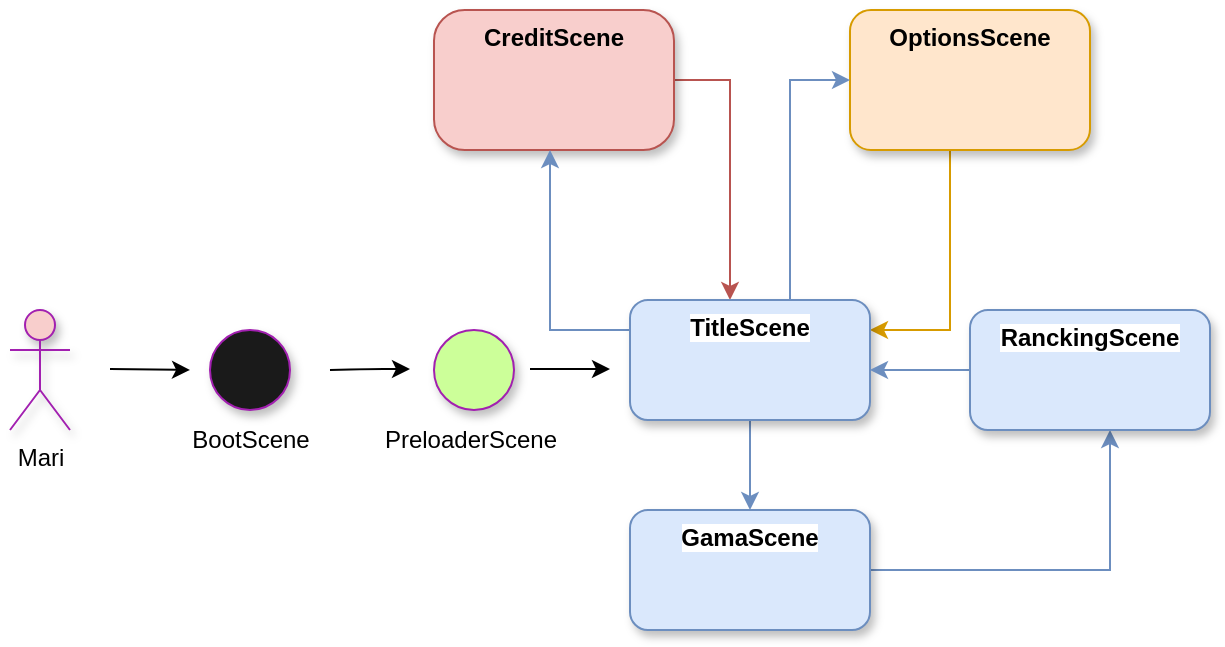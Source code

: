 <mxfile type="device" version="12.9.11"><diagram id="Auw_9MxPFoMx3F50BZUE" name="Página-1"><mxGraphModel grid="1" dx="868" dy="520" gridSize="10" guides="1" tooltips="1" connect="1" arrows="1" fold="1" page="1" pageScale="1" pageWidth="827" pageHeight="1169" math="0" shadow="0"><root><mxCell id="0"/><mxCell id="1" parent="0"/><mxCell id="G6QbqeTxU4C5eg6kCu06-37" value="" parent="1" source="whfi9kcJopxtKWbyngxu-1" edge="1" target="G6QbqeTxU4C5eg6kCu06-22" style="edgeStyle=elbowEdgeStyle;rounded=0;orthogonalLoop=1;jettySize=auto;elbow=vertical;html=1;fontFamily=Helvetica;fillColor=#ffe6cc;strokeColor=#d79b00;"><mxGeometry as="geometry" relative="1"><Array as="points"><mxPoint x="480" y="250"/><mxPoint x="470" y="250"/><mxPoint x="500" y="260"/><mxPoint x="470" y="265"/><mxPoint x="500" y="270"/><mxPoint x="480" y="270"/><mxPoint x="510" y="280"/><mxPoint x="560" y="220"/><mxPoint x="590" y="210"/><mxPoint x="630" y="220"/><mxPoint x="650" y="150"/><mxPoint x="600" y="210"/><mxPoint x="530" y="100"/><mxPoint x="570" y="210"/><mxPoint x="550" y="150"/><mxPoint x="550" y="100"/><mxPoint x="640" y="200"/><mxPoint x="580" y="230"/><mxPoint x="560" y="100"/><mxPoint x="620" y="220"/><mxPoint x="570" y="100"/><mxPoint x="570" y="210"/><mxPoint x="620" y="160"/><mxPoint x="560" y="220"/></Array></mxGeometry></mxCell><mxCell id="whfi9kcJopxtKWbyngxu-1" value="OptionsScene&lt;br&gt;" parent="1" style="rounded=1;whiteSpace=wrap;html=1;fillColor=#ffe6cc;strokeColor=#d79b00;gradientColor=none;fontFamily=Helvetica;labelPosition=center;verticalLabelPosition=middle;align=center;verticalAlign=top;glass=0;comic=0;shadow=1;fontStyle=1" vertex="1"><mxGeometry as="geometry" x="430" y="90" width="120" height="70"/></mxCell><mxCell id="G6QbqeTxU4C5eg6kCu06-3" value="Mari" parent="1" style="shape=umlActor;verticalLabelPosition=bottom;labelBackgroundColor=#ffffff;verticalAlign=top;html=1;outlineConnect=0;rounded=1;shadow=1;glass=0;comic=0;strokeColor=#A220B0;fillColor=#f8cecc;align=center;" vertex="1"><mxGeometry as="geometry" x="10" y="240" width="30" height="60"/></mxCell><mxCell id="G6QbqeTxU4C5eg6kCu06-7" value="" parent="1" edge="1" style="endArrow=classic;html=1;fontFamily=Helvetica;"><mxGeometry as="geometry" relative="1" width="50" height="50"><mxPoint as="sourcePoint" x="60" y="269.5"/><mxPoint as="targetPoint" x="100" y="270"/></mxGeometry></mxCell><mxCell id="G6QbqeTxU4C5eg6kCu06-12" value="" parent="1" style="ellipse;whiteSpace=wrap;html=1;aspect=fixed;rounded=1;shadow=1;glass=0;comic=0;strokeColor=#A220B0;fillColor=#1A1A1A;align=center;" vertex="1"><mxGeometry as="geometry" x="110" y="250" width="40" height="40"/></mxCell><mxCell id="G6QbqeTxU4C5eg6kCu06-14" value="" parent="1" style="ellipse;whiteSpace=wrap;html=1;aspect=fixed;rounded=1;shadow=1;glass=0;comic=0;strokeColor=#A220B0;fillColor=#CCFF99;align=center;" vertex="1"><mxGeometry as="geometry" x="222" y="250" width="40" height="40"/></mxCell><mxCell id="G6QbqeTxU4C5eg6kCu06-16" value="" parent="1" edge="1" style="endArrow=classic;html=1;fontFamily=Helvetica;"><mxGeometry as="geometry" relative="1" width="50" height="50"><mxPoint as="sourcePoint" x="170" y="270"/><mxPoint as="targetPoint" x="210" y="269.5"/><Array as="points"><mxPoint x="190" y="269.5"/></Array></mxGeometry></mxCell><mxCell id="G6QbqeTxU4C5eg6kCu06-18" value="BootScene" parent="1" style="text;html=1;align=center;verticalAlign=middle;resizable=0;points=[];autosize=1;" vertex="1"><mxGeometry as="geometry" x="95" y="295" width="70" height="20"/></mxCell><mxCell id="G6QbqeTxU4C5eg6kCu06-19" value="PreloaderScene" parent="1" style="text;html=1;align=center;verticalAlign=middle;resizable=0;points=[];autosize=1;" vertex="1"><mxGeometry as="geometry" x="190" y="295" width="100" height="20"/></mxCell><mxCell id="G6QbqeTxU4C5eg6kCu06-32" value="" parent="1" source="G6QbqeTxU4C5eg6kCu06-28" edge="1" target="G6QbqeTxU4C5eg6kCu06-22" style="edgeStyle=elbowEdgeStyle;rounded=0;orthogonalLoop=1;jettySize=auto;html=1;fontFamily=Helvetica;fillColor=#f8cecc;strokeColor=#b85450;"><mxGeometry as="geometry" relative="1"><Array as="points"><mxPoint x="370" y="210"/><mxPoint x="360" y="115"/><mxPoint x="380" y="150"/><mxPoint x="470" y="150"/><mxPoint x="490" y="120"/><mxPoint x="470" y="80"/></Array></mxGeometry></mxCell><mxCell id="G6QbqeTxU4C5eg6kCu06-28" value="&lt;!--StartFragment--&gt;&lt;div align=&quot;center&quot; style=&quot;text-align: center; text-transform: none; text-indent: 0px; letter-spacing: normal; font-family: Helvetica; font-size: 12px; font-style: normal; font-variant: normal; font-weight: 700; text-decoration: none; word-spacing: 0px; orphans: 2; -webkit-text-stroke-width: 0px;&quot;&gt;CreditScene&lt;/div&gt;&lt;!--EndFragment--&gt;" parent="1" style="rounded=1;whiteSpace=wrap;html=1;shadow=1;glass=0;comic=0;strokeColor=#b85450;fillColor=#f8cecc;align=center;arcSize=22;verticalAlign=top;fontStyle=1" vertex="1"><mxGeometry as="geometry" x="222" y="90" width="120" height="70"/></mxCell><mxCell id="G6QbqeTxU4C5eg6kCu06-33" value="" parent="1" source="G6QbqeTxU4C5eg6kCu06-22" edge="1" target="G6QbqeTxU4C5eg6kCu06-28" style="edgeStyle=elbowEdgeStyle;rounded=0;orthogonalLoop=1;jettySize=auto;html=1;fontFamily=Helvetica;elbow=vertical;fillColor=#dae8fc;strokeColor=#6c8ebf;"><mxGeometry as="geometry" relative="1"><Array as="points"><mxPoint x="280" y="250"/><mxPoint x="290" y="260"/><mxPoint x="282" y="190"/><mxPoint x="350" y="230"/><mxPoint x="310" y="220"/><mxPoint x="360" y="230"/><mxPoint x="280" y="210"/><mxPoint x="360" y="190"/><mxPoint x="440" y="140"/><mxPoint x="360" y="130"/><mxPoint x="410" y="150"/><mxPoint x="450" y="140"/><mxPoint x="390" y="130"/><mxPoint x="440" y="180"/></Array></mxGeometry></mxCell><mxCell id="G6QbqeTxU4C5eg6kCu06-35" value="" parent="1" source="G6QbqeTxU4C5eg6kCu06-22" edge="1" target="whfi9kcJopxtKWbyngxu-1" style="edgeStyle=elbowEdgeStyle;rounded=0;orthogonalLoop=1;jettySize=auto;html=1;fontFamily=Helvetica;fillColor=#dae8fc;strokeColor=#6c8ebf;"><mxGeometry as="geometry" relative="1"><Array as="points"><mxPoint x="400" y="125"/><mxPoint x="400" y="145"/><mxPoint x="410" y="125"/><mxPoint x="400" y="150"/><mxPoint x="420" y="125"/><mxPoint x="410" y="140"/><mxPoint x="400" y="150"/><mxPoint x="410" y="115"/><mxPoint x="400" y="150"/><mxPoint x="520" y="150"/><mxPoint x="550" y="90"/><mxPoint x="510" y="20"/><mxPoint x="490" y="160"/><mxPoint x="540" y="190"/></Array></mxGeometry></mxCell><mxCell id="G6QbqeTxU4C5eg6kCu06-38" value="" parent="1" source="G6QbqeTxU4C5eg6kCu06-22" edge="1" target="G6QbqeTxU4C5eg6kCu06-23" style="edgeStyle=elbowEdgeStyle;rounded=0;orthogonalLoop=1;jettySize=auto;html=1;fontFamily=Helvetica;fillColor=#dae8fc;strokeColor=#6c8ebf;"><mxGeometry as="geometry" relative="1"/></mxCell><mxCell id="G6QbqeTxU4C5eg6kCu06-22" value="TitleScene" parent="1" style="rounded=1;whiteSpace=wrap;html=1;shadow=1;glass=0;comic=0;strokeColor=#6c8ebf;fillColor=#dae8fc;align=center;labelBackgroundColor=#ffffff;verticalAlign=top;fontStyle=1" vertex="1"><mxGeometry as="geometry" x="320" y="235" width="120" height="60"/></mxCell><mxCell id="G6QbqeTxU4C5eg6kCu06-41" value="" parent="1" source="G6QbqeTxU4C5eg6kCu06-23" edge="1" target="G6QbqeTxU4C5eg6kCu06-24" style="edgeStyle=elbowEdgeStyle;rounded=0;orthogonalLoop=1;jettySize=auto;html=1;fontFamily=Helvetica;fillColor=#dae8fc;strokeColor=#6c8ebf;"><mxGeometry as="geometry" relative="1"><Array as="points"><mxPoint x="560" y="330"/><mxPoint x="570" y="380"/><mxPoint x="590" y="390"/><mxPoint x="520" y="390"/><mxPoint x="580" y="370"/><mxPoint x="460" y="330"/></Array></mxGeometry></mxCell><mxCell id="G6QbqeTxU4C5eg6kCu06-23" value="GamaScene" parent="1" style="rounded=1;whiteSpace=wrap;html=1;shadow=1;glass=0;comic=0;strokeColor=#6c8ebf;fillColor=#dae8fc;align=center;labelBackgroundColor=#ffffff;verticalAlign=top;fontStyle=1" vertex="1"><mxGeometry as="geometry" x="320" y="340" width="120" height="60"/></mxCell><mxCell id="G6QbqeTxU4C5eg6kCu06-43" value="" parent="1" source="G6QbqeTxU4C5eg6kCu06-24" edge="1" target="G6QbqeTxU4C5eg6kCu06-22" style="edgeStyle=elbowEdgeStyle;rounded=0;orthogonalLoop=1;jettySize=auto;html=1;fontFamily=Helvetica;fillColor=#dae8fc;strokeColor=#6c8ebf;"><mxGeometry as="geometry" relative="1"><Array as="points"><mxPoint x="480" y="270"/><mxPoint x="480" y="280"/><mxPoint x="510" y="290"/></Array></mxGeometry></mxCell><mxCell id="G6QbqeTxU4C5eg6kCu06-24" value="RanckingScene" parent="1" style="rounded=1;whiteSpace=wrap;html=1;shadow=1;glass=0;comic=0;strokeColor=#6C8EBF;fillColor=#dae8fc;align=center;labelBackgroundColor=#ffffff;verticalAlign=top;fontStyle=1" vertex="1"><mxGeometry as="geometry" x="490" y="240" width="120" height="60"/></mxCell><mxCell id="G6QbqeTxU4C5eg6kCu06-44" value="" parent="1" edge="1" style="endArrow=classic;html=1;fontFamily=Helvetica;"><mxGeometry as="geometry" relative="1" width="50" height="50"><mxPoint as="sourcePoint" x="270" y="269.5"/><mxPoint as="targetPoint" x="310" y="269.5"/></mxGeometry></mxCell></root></mxGraphModel></diagram></mxfile>